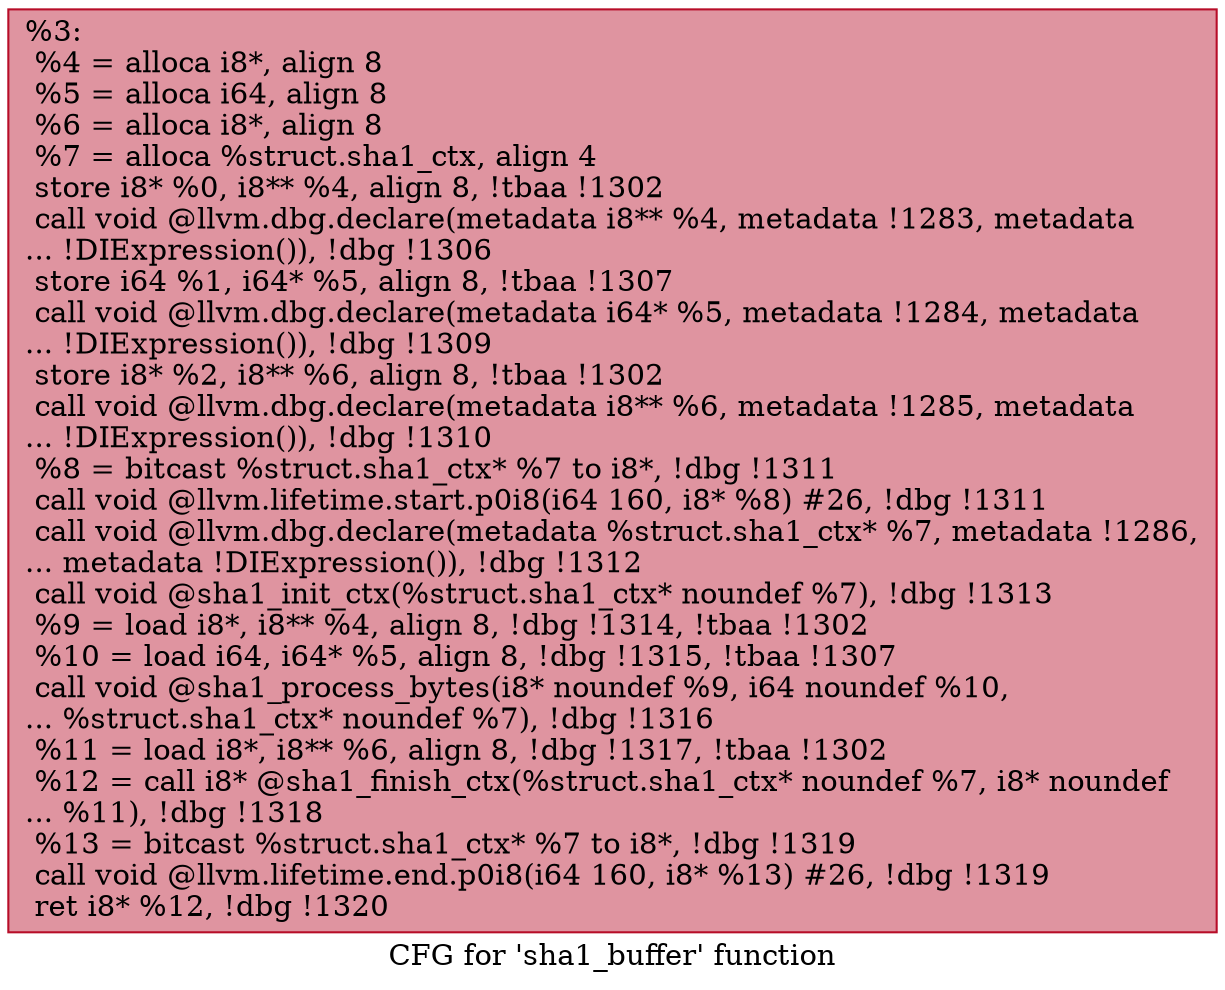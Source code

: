 digraph "CFG for 'sha1_buffer' function" {
	label="CFG for 'sha1_buffer' function";

	Node0x213b410 [shape=record,color="#b70d28ff", style=filled, fillcolor="#b70d2870",label="{%3:\l  %4 = alloca i8*, align 8\l  %5 = alloca i64, align 8\l  %6 = alloca i8*, align 8\l  %7 = alloca %struct.sha1_ctx, align 4\l  store i8* %0, i8** %4, align 8, !tbaa !1302\l  call void @llvm.dbg.declare(metadata i8** %4, metadata !1283, metadata\l... !DIExpression()), !dbg !1306\l  store i64 %1, i64* %5, align 8, !tbaa !1307\l  call void @llvm.dbg.declare(metadata i64* %5, metadata !1284, metadata\l... !DIExpression()), !dbg !1309\l  store i8* %2, i8** %6, align 8, !tbaa !1302\l  call void @llvm.dbg.declare(metadata i8** %6, metadata !1285, metadata\l... !DIExpression()), !dbg !1310\l  %8 = bitcast %struct.sha1_ctx* %7 to i8*, !dbg !1311\l  call void @llvm.lifetime.start.p0i8(i64 160, i8* %8) #26, !dbg !1311\l  call void @llvm.dbg.declare(metadata %struct.sha1_ctx* %7, metadata !1286,\l... metadata !DIExpression()), !dbg !1312\l  call void @sha1_init_ctx(%struct.sha1_ctx* noundef %7), !dbg !1313\l  %9 = load i8*, i8** %4, align 8, !dbg !1314, !tbaa !1302\l  %10 = load i64, i64* %5, align 8, !dbg !1315, !tbaa !1307\l  call void @sha1_process_bytes(i8* noundef %9, i64 noundef %10,\l... %struct.sha1_ctx* noundef %7), !dbg !1316\l  %11 = load i8*, i8** %6, align 8, !dbg !1317, !tbaa !1302\l  %12 = call i8* @sha1_finish_ctx(%struct.sha1_ctx* noundef %7, i8* noundef\l... %11), !dbg !1318\l  %13 = bitcast %struct.sha1_ctx* %7 to i8*, !dbg !1319\l  call void @llvm.lifetime.end.p0i8(i64 160, i8* %13) #26, !dbg !1319\l  ret i8* %12, !dbg !1320\l}"];
}
